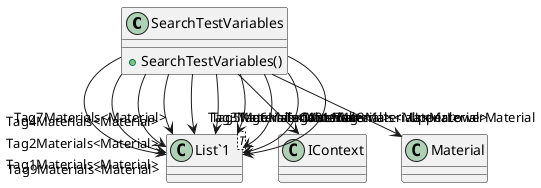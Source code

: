 @startuml
class SearchTestVariables {
    + SearchTestVariables()
}
class "List`1"<T> {
}
SearchTestVariables --> "Context" IContext
SearchTestVariables --> "Tag1Materials<Material>" "List`1"
SearchTestVariables --> "Tag2Materials<Material>" "List`1"
SearchTestVariables --> "Tag3Materials<Material>" "List`1"
SearchTestVariables --> "Tag4Materials<Material>" "List`1"
SearchTestVariables --> "Tag5Materials<Material>" "List`1"
SearchTestVariables --> "Tag6Materials<Material>" "List`1"
SearchTestVariables --> "Tag7Materials<Material>" "List`1"
SearchTestVariables --> "Tag8Materials<Material>" "List`1"
SearchTestVariables --> "Tag9Materials<Material>" "List`1"
SearchTestVariables --> "Tag1011Materials<Material>" "List`1"
SearchTestVariables --> "UpperLowerMaterial" Material
@enduml
